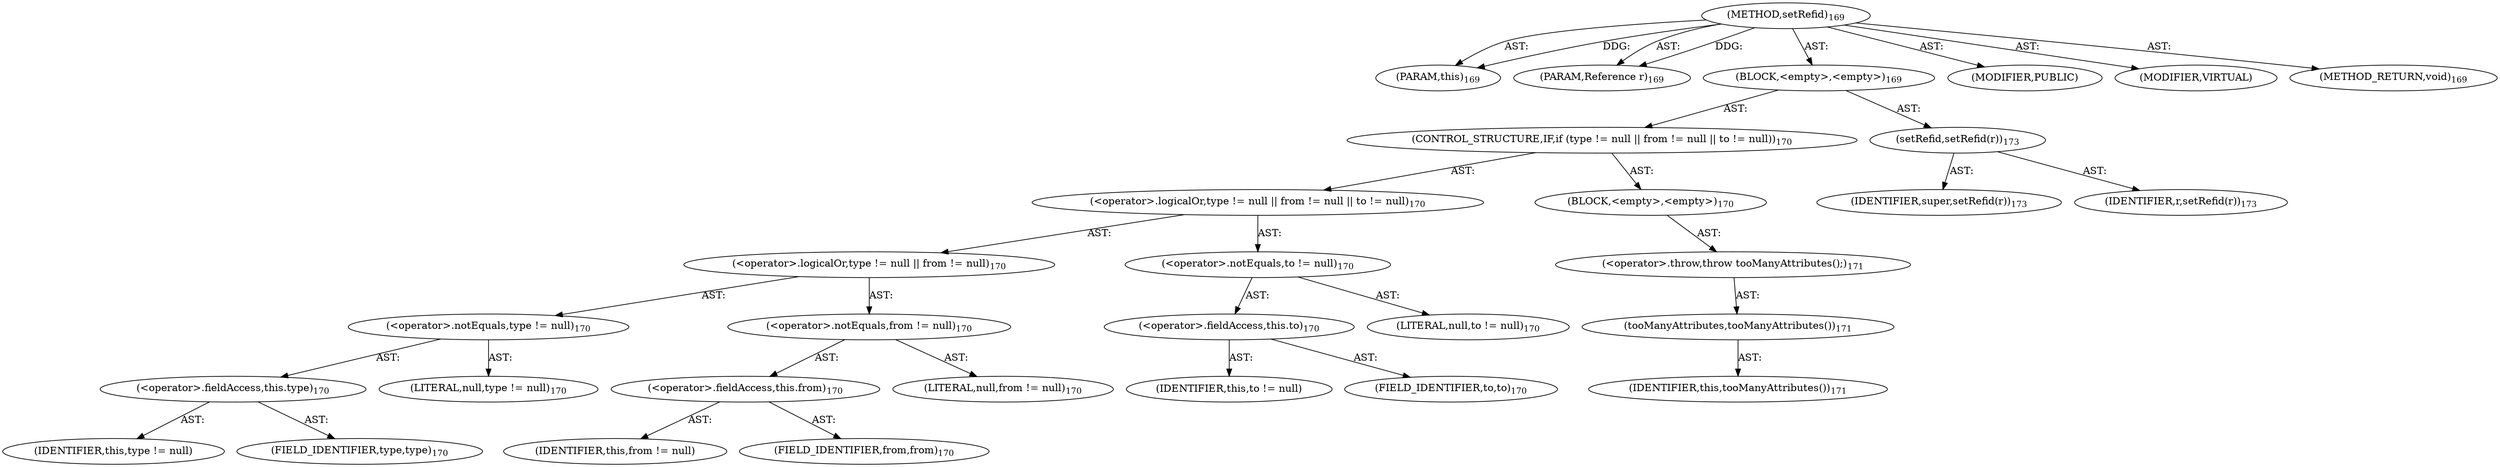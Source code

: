 digraph "setRefid" {  
"111669149704" [label = <(METHOD,setRefid)<SUB>169</SUB>> ]
"115964116999" [label = <(PARAM,this)<SUB>169</SUB>> ]
"115964117011" [label = <(PARAM,Reference r)<SUB>169</SUB>> ]
"25769803794" [label = <(BLOCK,&lt;empty&gt;,&lt;empty&gt;)<SUB>169</SUB>> ]
"47244640266" [label = <(CONTROL_STRUCTURE,IF,if (type != null || from != null || to != null))<SUB>170</SUB>> ]
"30064771130" [label = <(&lt;operator&gt;.logicalOr,type != null || from != null || to != null)<SUB>170</SUB>> ]
"30064771131" [label = <(&lt;operator&gt;.logicalOr,type != null || from != null)<SUB>170</SUB>> ]
"30064771132" [label = <(&lt;operator&gt;.notEquals,type != null)<SUB>170</SUB>> ]
"30064771133" [label = <(&lt;operator&gt;.fieldAccess,this.type)<SUB>170</SUB>> ]
"68719476790" [label = <(IDENTIFIER,this,type != null)> ]
"55834574864" [label = <(FIELD_IDENTIFIER,type,type)<SUB>170</SUB>> ]
"90194313223" [label = <(LITERAL,null,type != null)<SUB>170</SUB>> ]
"30064771134" [label = <(&lt;operator&gt;.notEquals,from != null)<SUB>170</SUB>> ]
"30064771135" [label = <(&lt;operator&gt;.fieldAccess,this.from)<SUB>170</SUB>> ]
"68719476791" [label = <(IDENTIFIER,this,from != null)> ]
"55834574865" [label = <(FIELD_IDENTIFIER,from,from)<SUB>170</SUB>> ]
"90194313224" [label = <(LITERAL,null,from != null)<SUB>170</SUB>> ]
"30064771136" [label = <(&lt;operator&gt;.notEquals,to != null)<SUB>170</SUB>> ]
"30064771137" [label = <(&lt;operator&gt;.fieldAccess,this.to)<SUB>170</SUB>> ]
"68719476792" [label = <(IDENTIFIER,this,to != null)> ]
"55834574866" [label = <(FIELD_IDENTIFIER,to,to)<SUB>170</SUB>> ]
"90194313225" [label = <(LITERAL,null,to != null)<SUB>170</SUB>> ]
"25769803795" [label = <(BLOCK,&lt;empty&gt;,&lt;empty&gt;)<SUB>170</SUB>> ]
"30064771138" [label = <(&lt;operator&gt;.throw,throw tooManyAttributes();)<SUB>171</SUB>> ]
"30064771139" [label = <(tooManyAttributes,tooManyAttributes())<SUB>171</SUB>> ]
"68719476762" [label = <(IDENTIFIER,this,tooManyAttributes())<SUB>171</SUB>> ]
"30064771140" [label = <(setRefid,setRefid(r))<SUB>173</SUB>> ]
"68719476793" [label = <(IDENTIFIER,super,setRefid(r))<SUB>173</SUB>> ]
"68719476794" [label = <(IDENTIFIER,r,setRefid(r))<SUB>173</SUB>> ]
"133143986197" [label = <(MODIFIER,PUBLIC)> ]
"133143986198" [label = <(MODIFIER,VIRTUAL)> ]
"128849018888" [label = <(METHOD_RETURN,void)<SUB>169</SUB>> ]
  "111669149704" -> "115964116999"  [ label = "AST: "] 
  "111669149704" -> "115964117011"  [ label = "AST: "] 
  "111669149704" -> "25769803794"  [ label = "AST: "] 
  "111669149704" -> "133143986197"  [ label = "AST: "] 
  "111669149704" -> "133143986198"  [ label = "AST: "] 
  "111669149704" -> "128849018888"  [ label = "AST: "] 
  "25769803794" -> "47244640266"  [ label = "AST: "] 
  "25769803794" -> "30064771140"  [ label = "AST: "] 
  "47244640266" -> "30064771130"  [ label = "AST: "] 
  "47244640266" -> "25769803795"  [ label = "AST: "] 
  "30064771130" -> "30064771131"  [ label = "AST: "] 
  "30064771130" -> "30064771136"  [ label = "AST: "] 
  "30064771131" -> "30064771132"  [ label = "AST: "] 
  "30064771131" -> "30064771134"  [ label = "AST: "] 
  "30064771132" -> "30064771133"  [ label = "AST: "] 
  "30064771132" -> "90194313223"  [ label = "AST: "] 
  "30064771133" -> "68719476790"  [ label = "AST: "] 
  "30064771133" -> "55834574864"  [ label = "AST: "] 
  "30064771134" -> "30064771135"  [ label = "AST: "] 
  "30064771134" -> "90194313224"  [ label = "AST: "] 
  "30064771135" -> "68719476791"  [ label = "AST: "] 
  "30064771135" -> "55834574865"  [ label = "AST: "] 
  "30064771136" -> "30064771137"  [ label = "AST: "] 
  "30064771136" -> "90194313225"  [ label = "AST: "] 
  "30064771137" -> "68719476792"  [ label = "AST: "] 
  "30064771137" -> "55834574866"  [ label = "AST: "] 
  "25769803795" -> "30064771138"  [ label = "AST: "] 
  "30064771138" -> "30064771139"  [ label = "AST: "] 
  "30064771139" -> "68719476762"  [ label = "AST: "] 
  "30064771140" -> "68719476793"  [ label = "AST: "] 
  "30064771140" -> "68719476794"  [ label = "AST: "] 
  "111669149704" -> "115964116999"  [ label = "DDG: "] 
  "111669149704" -> "115964117011"  [ label = "DDG: "] 
}
